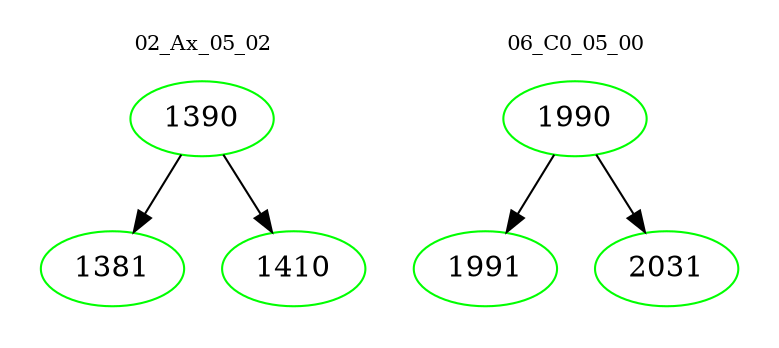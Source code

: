 digraph{
subgraph cluster_0 {
color = white
label = "02_Ax_05_02";
fontsize=10;
T0_1390 [label="1390", color="green"]
T0_1390 -> T0_1381 [color="black"]
T0_1381 [label="1381", color="green"]
T0_1390 -> T0_1410 [color="black"]
T0_1410 [label="1410", color="green"]
}
subgraph cluster_1 {
color = white
label = "06_C0_05_00";
fontsize=10;
T1_1990 [label="1990", color="green"]
T1_1990 -> T1_1991 [color="black"]
T1_1991 [label="1991", color="green"]
T1_1990 -> T1_2031 [color="black"]
T1_2031 [label="2031", color="green"]
}
}
